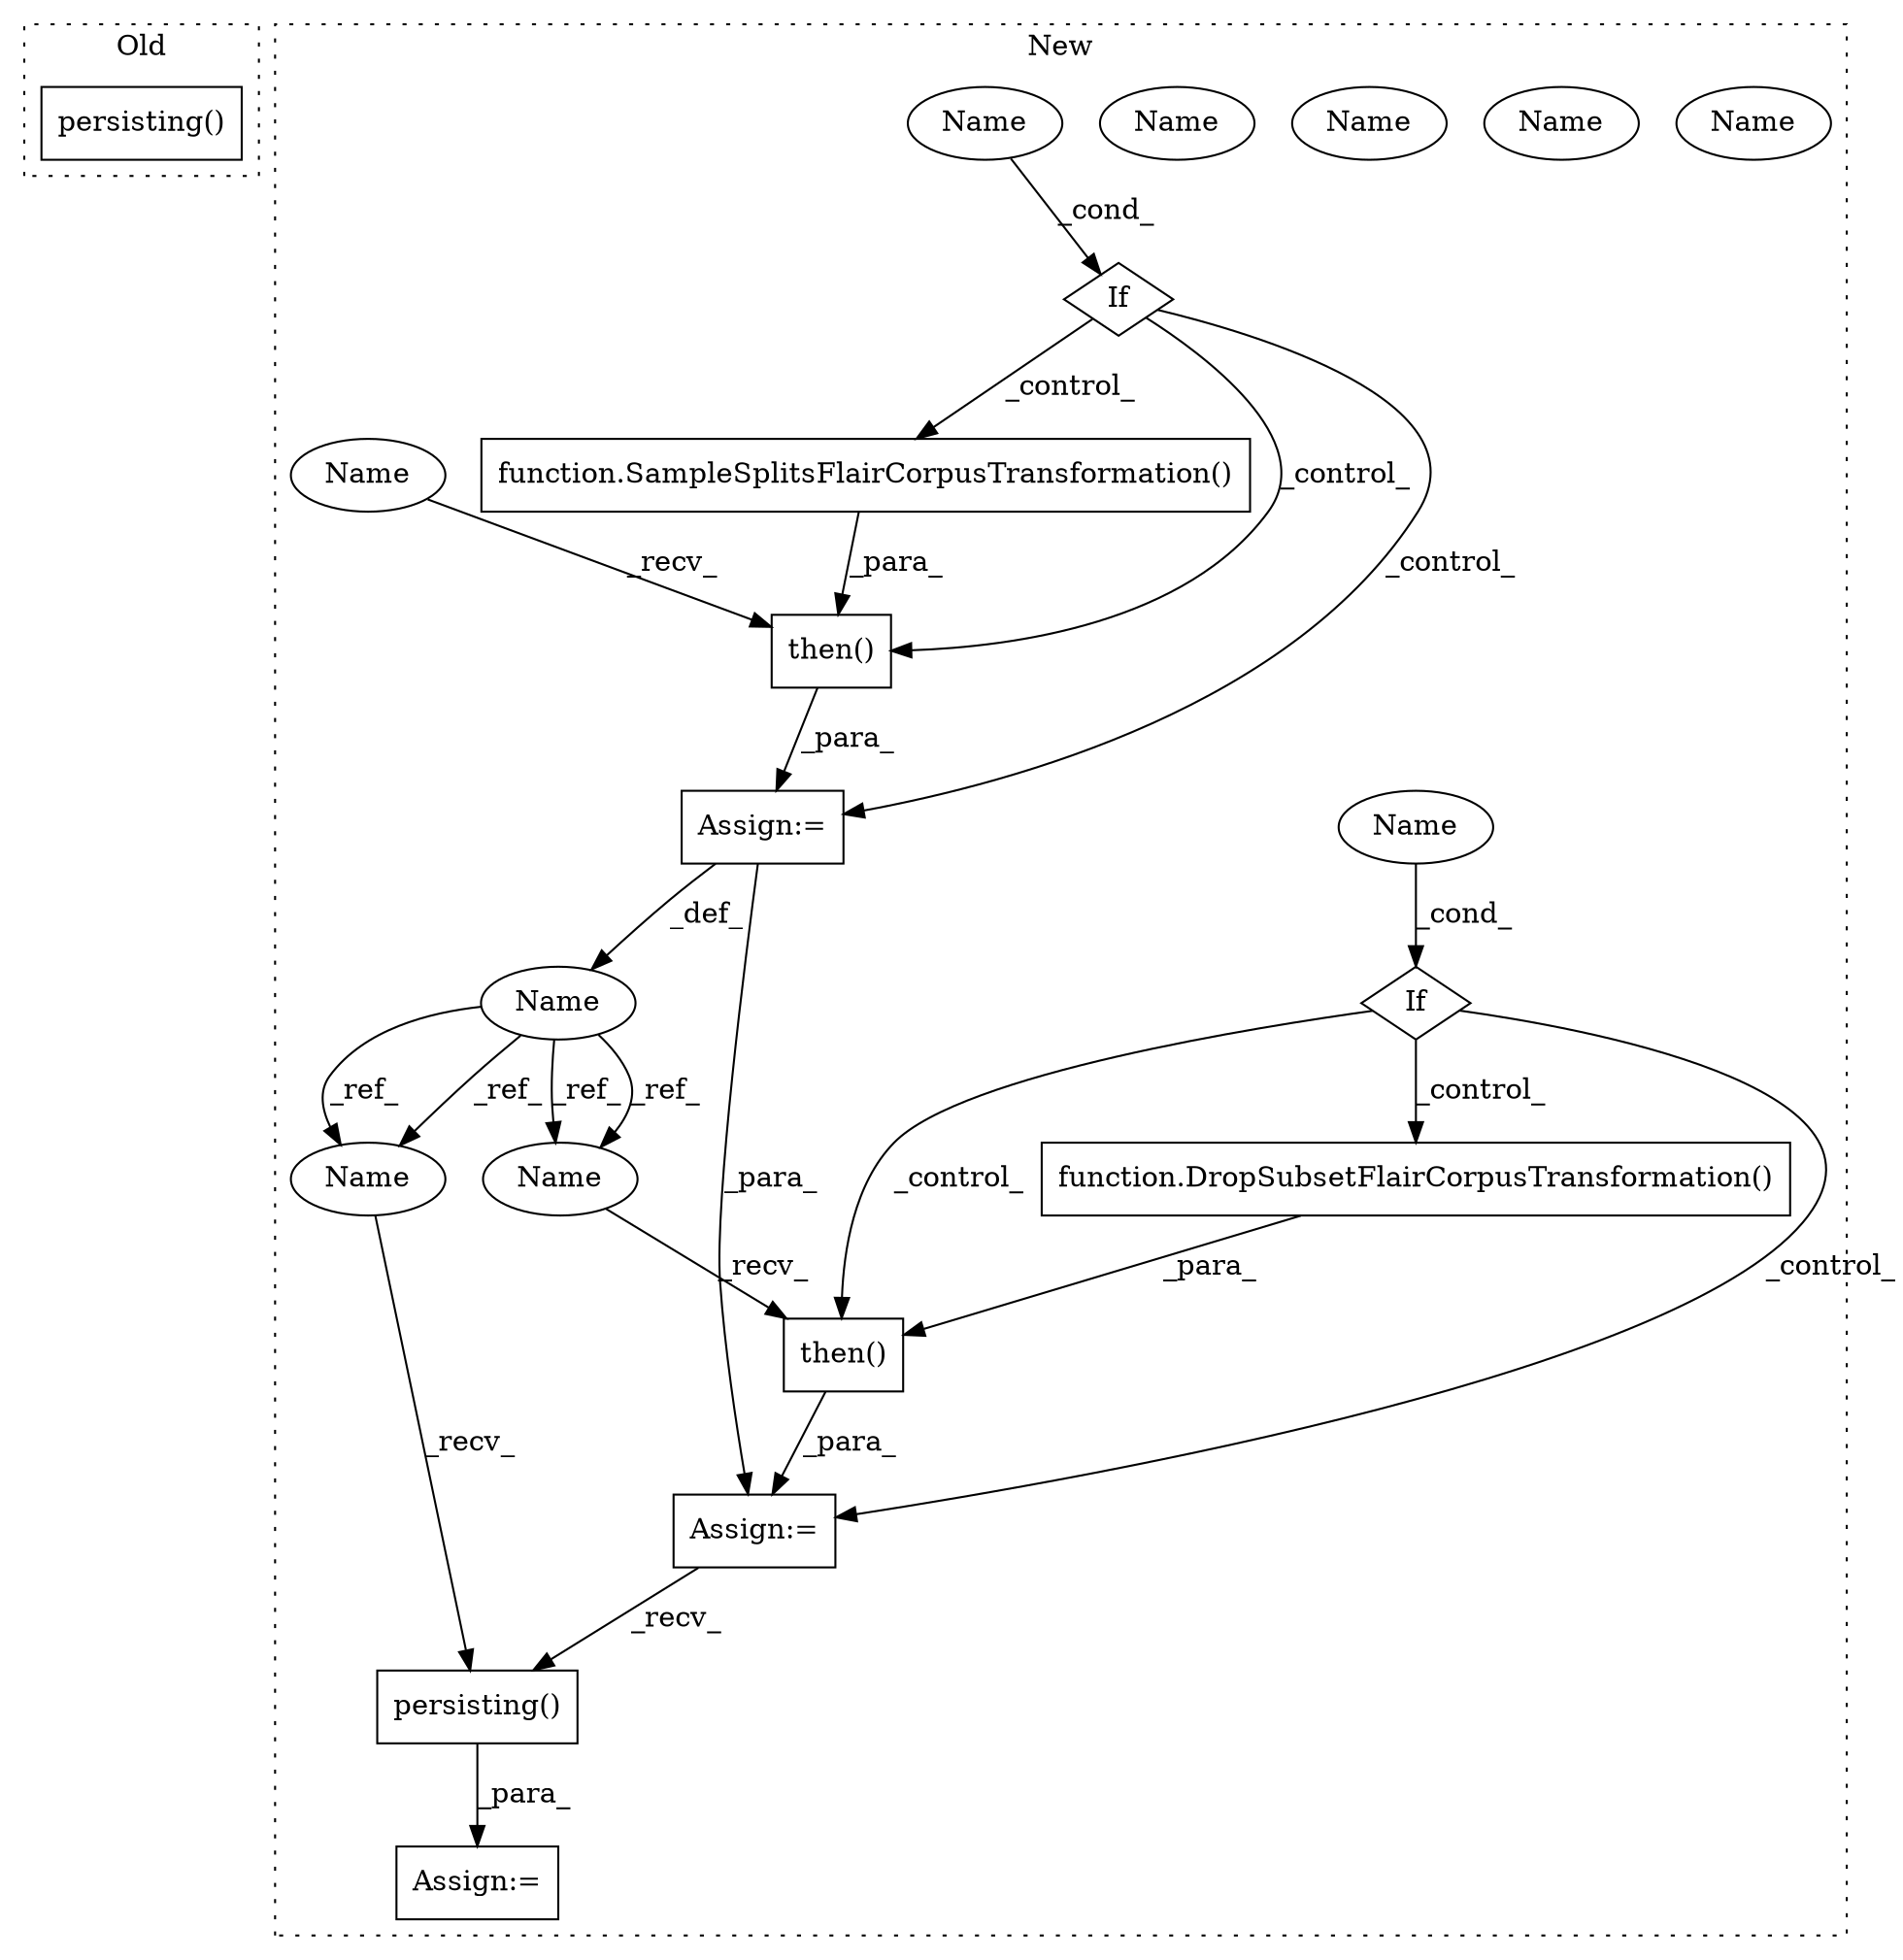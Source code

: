 digraph G {
subgraph cluster0 {
1 [label="persisting()" a="75" s="1961,2139" l="144,1" shape="box"];
label = "Old";
style="dotted";
}
subgraph cluster1 {
2 [label="If" a="96" s="3189" l="3" shape="diamond"];
3 [label="Name" a="87" s="3192" l="18" shape="ellipse"];
4 [label="function.DropSubsetFlairCorpusTransformation()" a="75" s="3261" l="50" shape="box"];
5 [label="then()" a="75" s="3241,3311" l="20,1" shape="box"];
6 [label="persisting()" a="75" s="3338,3403" l="26,1" shape="box"];
7 [label="then()" a="75" s="3056,3165" l="37,14" shape="box"];
8 [label="If" a="96" s="3001" l="3" shape="diamond"];
9 [label="Name" a="87" s="3039" l="14" shape="ellipse"];
10 [label="Name" a="87" s="3004" l="21" shape="ellipse"];
11 [label="function.SampleSplitsFlairCorpusTransformation()" a="75" s="3093,3132" l="38,33" shape="box"];
12 [label="Assign:=" a="68" s="3335" l="3" shape="box"];
13 [label="Assign:=" a="68" s="3238" l="3" shape="box"];
14 [label="Assign:=" a="68" s="3053" l="3" shape="box"];
15 [label="Name" a="87" s="3338" l="14" shape="ellipse"];
16 [label="Name" a="87" s="3241" l="14" shape="ellipse"];
17 [label="Name" a="87" s="3192" l="18" shape="ellipse"];
18 [label="Name" a="87" s="3056" l="14" shape="ellipse"];
19 [label="Name" a="87" s="3338" l="14" shape="ellipse"];
20 [label="Name" a="87" s="3241" l="14" shape="ellipse"];
21 [label="Name" a="87" s="3004" l="21" shape="ellipse"];
label = "New";
style="dotted";
}
2 -> 5 [label="_control_"];
2 -> 13 [label="_control_"];
2 -> 4 [label="_control_"];
4 -> 5 [label="_para_"];
5 -> 13 [label="_para_"];
6 -> 12 [label="_para_"];
7 -> 14 [label="_para_"];
8 -> 14 [label="_control_"];
8 -> 7 [label="_control_"];
8 -> 11 [label="_control_"];
9 -> 19 [label="_ref_"];
9 -> 19 [label="_ref_"];
9 -> 20 [label="_ref_"];
9 -> 20 [label="_ref_"];
11 -> 7 [label="_para_"];
13 -> 6 [label="_recv_"];
14 -> 13 [label="_para_"];
14 -> 9 [label="_def_"];
17 -> 2 [label="_cond_"];
18 -> 7 [label="_recv_"];
19 -> 6 [label="_recv_"];
20 -> 5 [label="_recv_"];
21 -> 8 [label="_cond_"];
}